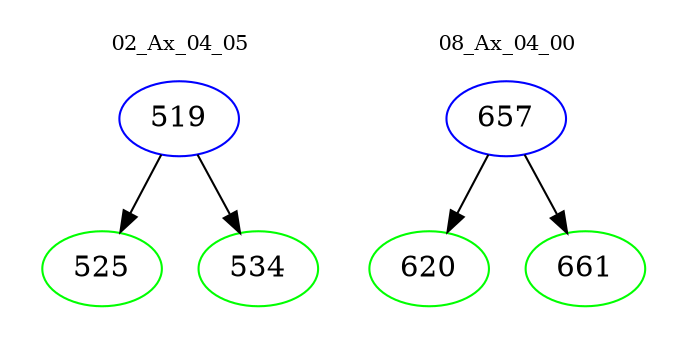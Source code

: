 digraph{
subgraph cluster_0 {
color = white
label = "02_Ax_04_05";
fontsize=10;
T0_519 [label="519", color="blue"]
T0_519 -> T0_525 [color="black"]
T0_525 [label="525", color="green"]
T0_519 -> T0_534 [color="black"]
T0_534 [label="534", color="green"]
}
subgraph cluster_1 {
color = white
label = "08_Ax_04_00";
fontsize=10;
T1_657 [label="657", color="blue"]
T1_657 -> T1_620 [color="black"]
T1_620 [label="620", color="green"]
T1_657 -> T1_661 [color="black"]
T1_661 [label="661", color="green"]
}
}
